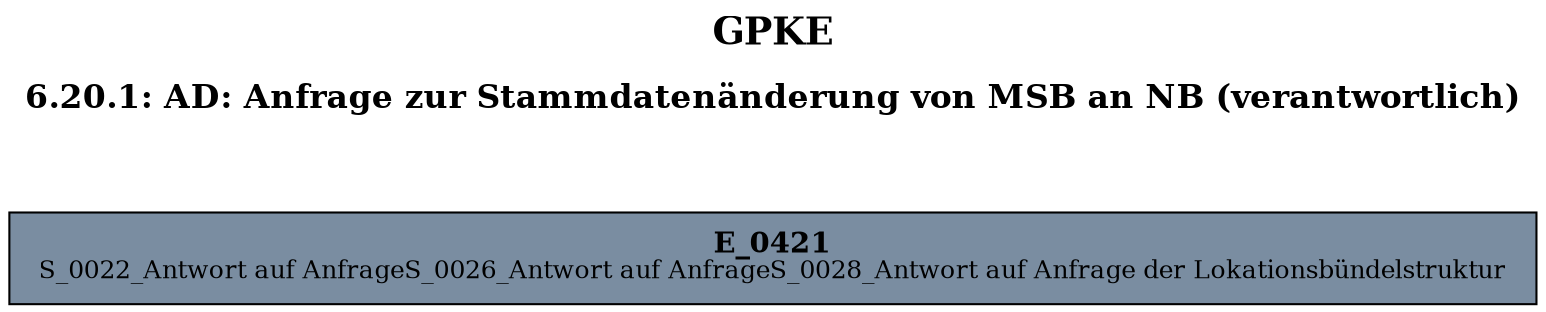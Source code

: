digraph D {
    labelloc="t";
    label=<<B><FONT POINT-SIZE="18">GPKE</FONT></B><BR/><BR/><B><FONT POINT-SIZE="16">6.20.1: AD: Anfrage zur Stammdatenänderung von MSB an NB (verantwortlich)</FONT></B><BR/><BR/><BR/><BR/>>;
    ratio="compress";
    concentrate=true;
    pack=true;
    rankdir=TB;
    packmode="array";
    size="20,20";
    "Empty" [margin="0.2,0.12", shape=box, style=filled, fillcolor="#7a8da1", label=<<B>E_0421</B><BR align="center"/><FONT point-size="12">S_0022_Antwort auf Anfrage
S_0026_Antwort auf Anfrage
S_0028_Antwort auf Anfrage der Lokationsbündelstruktur</FONT><BR align="center"/>>];


    bgcolor="transparent";
}